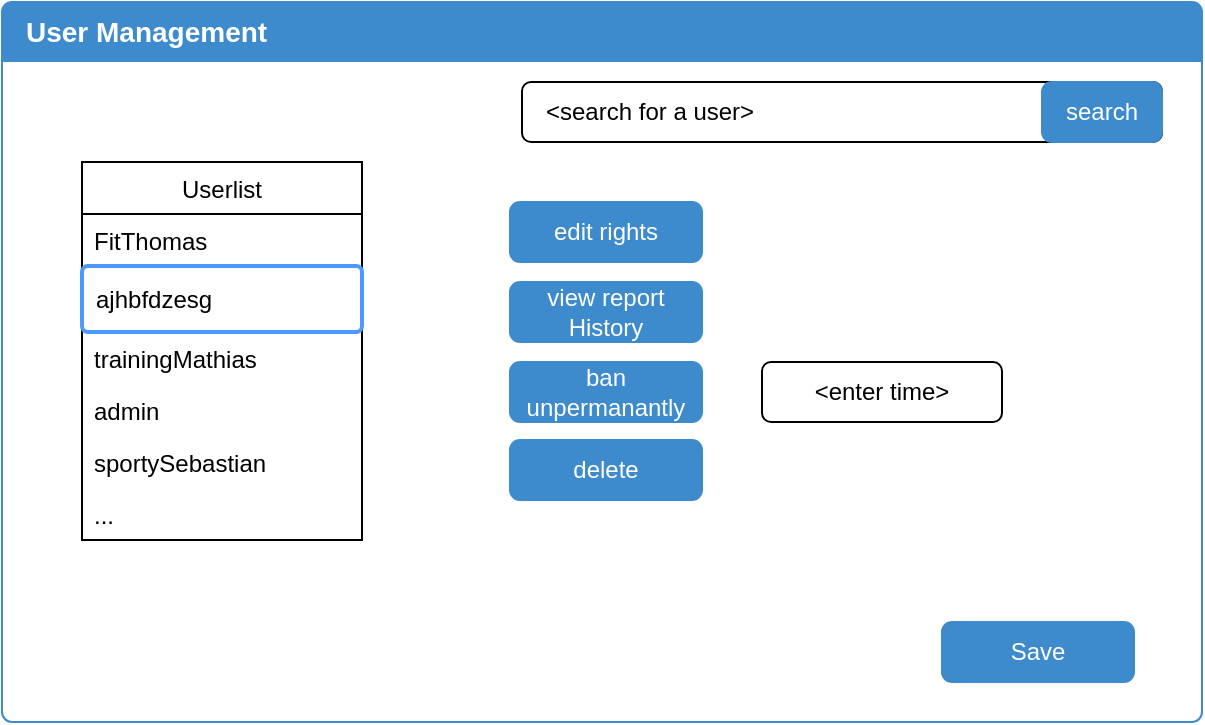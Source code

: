 <mxfile version="13.0.2" type="device"><diagram id="jq9bm8z1jeGLrhSpy9uW" name="Page-1"><mxGraphModel dx="1040" dy="576" grid="1" gridSize="10" guides="1" tooltips="1" connect="1" arrows="1" fold="1" page="1" pageScale="1" pageWidth="827" pageHeight="1169" math="0" shadow="0"><root><mxCell id="0"/><mxCell id="1" parent="0"/><mxCell id="VwhnVMMui8XTDUotJ8tW-1" value="" style="html=1;shadow=0;dashed=0;shape=mxgraph.bootstrap.rrect;align=center;rSize=5;strokeColor=#3D8BCD;fillColor=#ffffff;fontColor=#f0f0f0;spacingTop=30;whiteSpace=wrap;" vertex="1" parent="1"><mxGeometry x="160" y="90" width="600" height="360" as="geometry"/></mxCell><mxCell id="VwhnVMMui8XTDUotJ8tW-9" value="" style="rounded=1;whiteSpace=wrap;html=1;" vertex="1" parent="VwhnVMMui8XTDUotJ8tW-1"><mxGeometry x="260" y="40" width="320" height="30" as="geometry"/></mxCell><mxCell id="VwhnVMMui8XTDUotJ8tW-2" value="User Management" style="html=1;shadow=0;dashed=0;shape=mxgraph.bootstrap.topButton;rSize=5;strokeColor=none;fillColor=#3D8BCD;fontColor=#ffffff;fontSize=14;fontStyle=1;align=left;spacingLeft=10;whiteSpace=wrap;resizeWidth=1;" vertex="1" parent="VwhnVMMui8XTDUotJ8tW-1"><mxGeometry width="600" height="30" relative="1" as="geometry"/></mxCell><mxCell id="VwhnVMMui8XTDUotJ8tW-8" value="search" style="html=1;shadow=0;dashed=0;shape=mxgraph.bootstrap.rrect;rSize=5;fillColor=#3D8BCD;align=center;strokeColor=#3D8BCD;fontColor=#ffffff;fontSize=12;whiteSpace=wrap;" vertex="1" parent="VwhnVMMui8XTDUotJ8tW-1"><mxGeometry x="520" y="40" width="60" height="30" as="geometry"/></mxCell><mxCell id="VwhnVMMui8XTDUotJ8tW-10" value="&amp;lt;search for a user&amp;gt;" style="text;html=1;resizable=0;points=[];autosize=1;align=left;verticalAlign=top;spacingTop=-4;" vertex="1" parent="VwhnVMMui8XTDUotJ8tW-1"><mxGeometry x="270" y="45" width="120" height="20" as="geometry"/></mxCell><mxCell id="VwhnVMMui8XTDUotJ8tW-11" value="Userlist" style="swimlane;fontStyle=0;childLayout=stackLayout;horizontal=1;startSize=26;fillColor=none;horizontalStack=0;resizeParent=1;resizeParentMax=0;resizeLast=0;collapsible=1;marginBottom=0;" vertex="1" parent="VwhnVMMui8XTDUotJ8tW-1"><mxGeometry x="40" y="80" width="140" height="189" as="geometry"><mxRectangle x="40" y="80" width="70" height="26" as="alternateBounds"/></mxGeometry></mxCell><mxCell id="VwhnVMMui8XTDUotJ8tW-12" value="FitThomas" style="text;strokeColor=none;fillColor=none;align=left;verticalAlign=top;spacingLeft=4;spacingRight=4;overflow=hidden;rotatable=0;points=[[0,0.5],[1,0.5]];portConstraint=eastwest;" vertex="1" parent="VwhnVMMui8XTDUotJ8tW-11"><mxGeometry y="26" width="140" height="26" as="geometry"/></mxCell><mxCell id="VwhnVMMui8XTDUotJ8tW-24" value="ajhbfdzesg" style="rounded=1;arcSize=9;align=left;spacingLeft=5;strokeColor=#4C9AFF;html=1;strokeWidth=2;fontSize=12" vertex="1" parent="VwhnVMMui8XTDUotJ8tW-11"><mxGeometry y="52" width="140" height="33" as="geometry"/></mxCell><mxCell id="VwhnVMMui8XTDUotJ8tW-13" value="trainingMathias" style="text;strokeColor=none;fillColor=none;align=left;verticalAlign=top;spacingLeft=4;spacingRight=4;overflow=hidden;rotatable=0;points=[[0,0.5],[1,0.5]];portConstraint=eastwest;" vertex="1" parent="VwhnVMMui8XTDUotJ8tW-11"><mxGeometry y="85" width="140" height="26" as="geometry"/></mxCell><mxCell id="VwhnVMMui8XTDUotJ8tW-15" value="admin" style="text;strokeColor=none;fillColor=none;align=left;verticalAlign=top;spacingLeft=4;spacingRight=4;overflow=hidden;rotatable=0;points=[[0,0.5],[1,0.5]];portConstraint=eastwest;" vertex="1" parent="VwhnVMMui8XTDUotJ8tW-11"><mxGeometry y="111" width="140" height="26" as="geometry"/></mxCell><mxCell id="VwhnVMMui8XTDUotJ8tW-14" value="sportySebastian" style="text;strokeColor=none;fillColor=none;align=left;verticalAlign=top;spacingLeft=4;spacingRight=4;overflow=hidden;rotatable=0;points=[[0,0.5],[1,0.5]];portConstraint=eastwest;" vertex="1" parent="VwhnVMMui8XTDUotJ8tW-11"><mxGeometry y="137" width="140" height="26" as="geometry"/></mxCell><mxCell id="VwhnVMMui8XTDUotJ8tW-18" value="..." style="text;strokeColor=none;fillColor=none;align=left;verticalAlign=top;spacingLeft=4;spacingRight=4;overflow=hidden;rotatable=0;points=[[0,0.5],[1,0.5]];portConstraint=eastwest;" vertex="1" parent="VwhnVMMui8XTDUotJ8tW-11"><mxGeometry y="163" width="140" height="26" as="geometry"/></mxCell><mxCell id="VwhnVMMui8XTDUotJ8tW-25" value="delete" style="html=1;shadow=0;dashed=0;shape=mxgraph.bootstrap.rrect;rSize=5;fillColor=#3D8BCD;align=center;strokeColor=#3D8BCD;fontColor=#ffffff;fontSize=12;whiteSpace=wrap;" vertex="1" parent="VwhnVMMui8XTDUotJ8tW-1"><mxGeometry x="254" y="219" width="96" height="30" as="geometry"/></mxCell><mxCell id="VwhnVMMui8XTDUotJ8tW-26" value="ban unpermanantly" style="html=1;shadow=0;dashed=0;shape=mxgraph.bootstrap.rrect;rSize=5;fillColor=#3D8BCD;align=center;strokeColor=#3D8BCD;fontColor=#ffffff;fontSize=12;whiteSpace=wrap;" vertex="1" parent="VwhnVMMui8XTDUotJ8tW-1"><mxGeometry x="254" y="180" width="96" height="30" as="geometry"/></mxCell><mxCell id="VwhnVMMui8XTDUotJ8tW-30" value="edit rights" style="html=1;shadow=0;dashed=0;shape=mxgraph.bootstrap.rrect;rSize=5;fillColor=#3D8BCD;align=center;strokeColor=#3D8BCD;fontColor=#ffffff;fontSize=12;whiteSpace=wrap;" vertex="1" parent="VwhnVMMui8XTDUotJ8tW-1"><mxGeometry x="254" y="100" width="96" height="30" as="geometry"/></mxCell><mxCell id="VwhnVMMui8XTDUotJ8tW-31" value="&amp;lt;enter time&amp;gt;" style="rounded=1;whiteSpace=wrap;html=1;" vertex="1" parent="VwhnVMMui8XTDUotJ8tW-1"><mxGeometry x="380" y="180" width="120" height="30" as="geometry"/></mxCell><mxCell id="VwhnVMMui8XTDUotJ8tW-32" value="Save" style="html=1;shadow=0;dashed=0;shape=mxgraph.bootstrap.rrect;rSize=5;fillColor=#3D8BCD;align=center;strokeColor=#3D8BCD;fontColor=#ffffff;fontSize=12;whiteSpace=wrap;" vertex="1" parent="VwhnVMMui8XTDUotJ8tW-1"><mxGeometry x="470" y="310" width="96" height="30" as="geometry"/></mxCell><mxCell id="VwhnVMMui8XTDUotJ8tW-33" value="view report History" style="html=1;shadow=0;dashed=0;shape=mxgraph.bootstrap.rrect;rSize=5;fillColor=#3D8BCD;align=center;strokeColor=#3D8BCD;fontColor=#ffffff;fontSize=12;whiteSpace=wrap;" vertex="1" parent="VwhnVMMui8XTDUotJ8tW-1"><mxGeometry x="254" y="140" width="96" height="30" as="geometry"/></mxCell></root></mxGraphModel></diagram></mxfile>